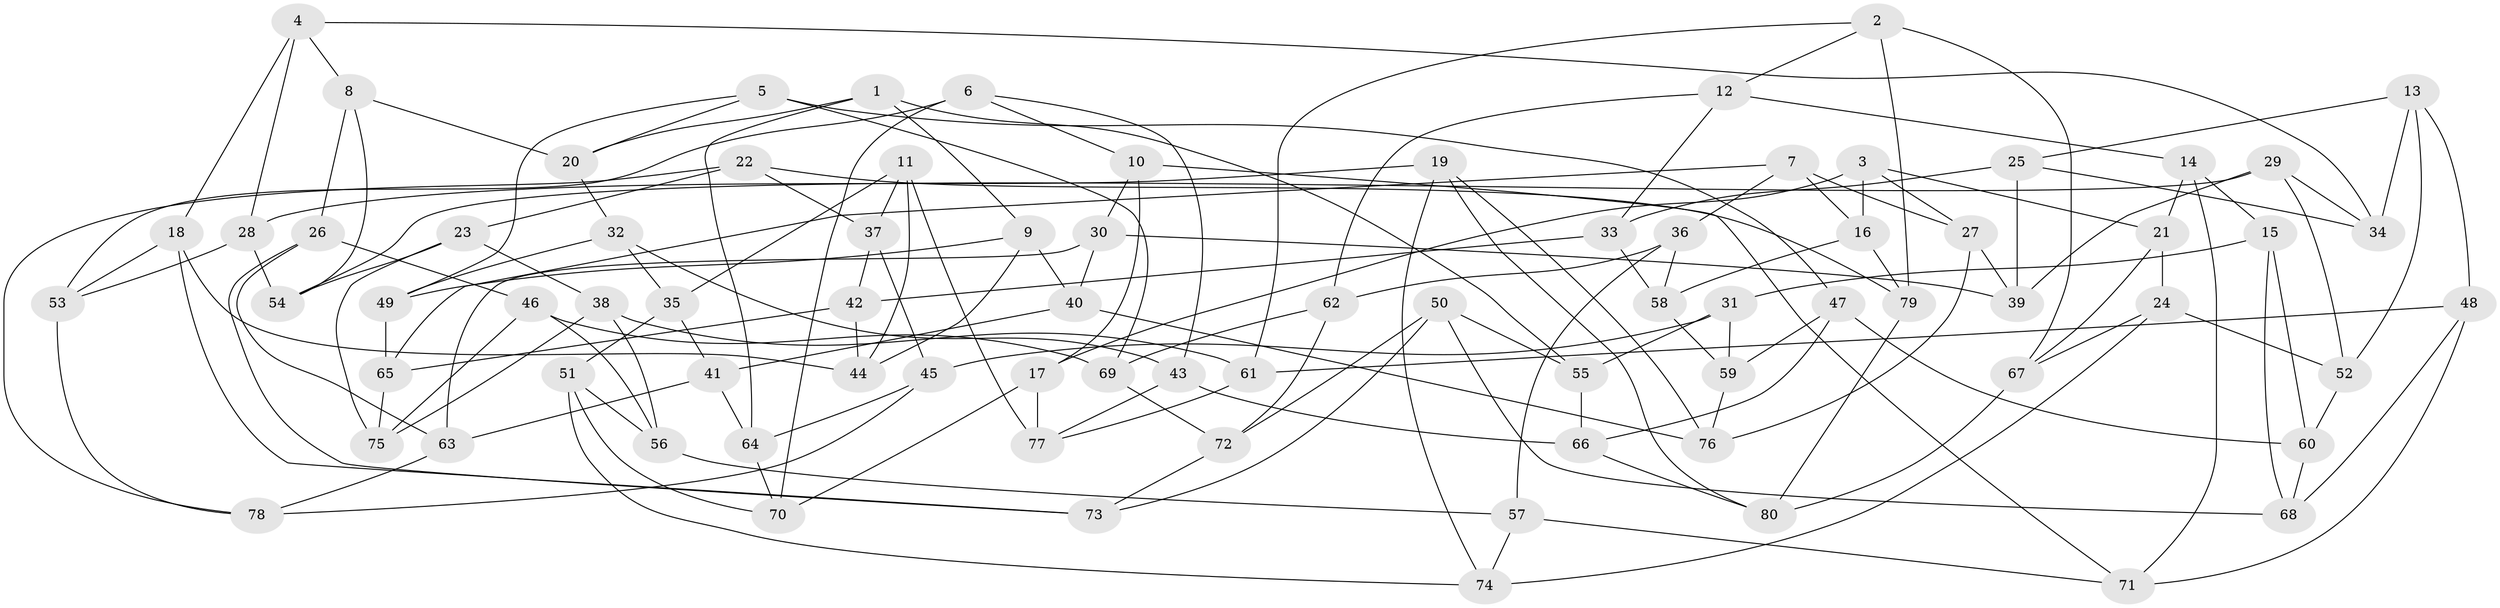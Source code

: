 // Generated by graph-tools (version 1.1) at 2025/16/03/09/25 04:16:13]
// undirected, 80 vertices, 160 edges
graph export_dot {
graph [start="1"]
  node [color=gray90,style=filled];
  1;
  2;
  3;
  4;
  5;
  6;
  7;
  8;
  9;
  10;
  11;
  12;
  13;
  14;
  15;
  16;
  17;
  18;
  19;
  20;
  21;
  22;
  23;
  24;
  25;
  26;
  27;
  28;
  29;
  30;
  31;
  32;
  33;
  34;
  35;
  36;
  37;
  38;
  39;
  40;
  41;
  42;
  43;
  44;
  45;
  46;
  47;
  48;
  49;
  50;
  51;
  52;
  53;
  54;
  55;
  56;
  57;
  58;
  59;
  60;
  61;
  62;
  63;
  64;
  65;
  66;
  67;
  68;
  69;
  70;
  71;
  72;
  73;
  74;
  75;
  76;
  77;
  78;
  79;
  80;
  1 -- 64;
  1 -- 55;
  1 -- 20;
  1 -- 9;
  2 -- 61;
  2 -- 67;
  2 -- 79;
  2 -- 12;
  3 -- 21;
  3 -- 27;
  3 -- 17;
  3 -- 16;
  4 -- 8;
  4 -- 18;
  4 -- 28;
  4 -- 34;
  5 -- 69;
  5 -- 47;
  5 -- 49;
  5 -- 20;
  6 -- 70;
  6 -- 43;
  6 -- 10;
  6 -- 53;
  7 -- 36;
  7 -- 16;
  7 -- 27;
  7 -- 65;
  8 -- 26;
  8 -- 54;
  8 -- 20;
  9 -- 40;
  9 -- 49;
  9 -- 44;
  10 -- 17;
  10 -- 71;
  10 -- 30;
  11 -- 44;
  11 -- 37;
  11 -- 77;
  11 -- 35;
  12 -- 33;
  12 -- 14;
  12 -- 62;
  13 -- 52;
  13 -- 34;
  13 -- 48;
  13 -- 25;
  14 -- 15;
  14 -- 21;
  14 -- 71;
  15 -- 60;
  15 -- 68;
  15 -- 31;
  16 -- 79;
  16 -- 58;
  17 -- 77;
  17 -- 70;
  18 -- 73;
  18 -- 44;
  18 -- 53;
  19 -- 74;
  19 -- 76;
  19 -- 28;
  19 -- 80;
  20 -- 32;
  21 -- 67;
  21 -- 24;
  22 -- 23;
  22 -- 78;
  22 -- 79;
  22 -- 37;
  23 -- 54;
  23 -- 38;
  23 -- 75;
  24 -- 74;
  24 -- 52;
  24 -- 67;
  25 -- 33;
  25 -- 34;
  25 -- 39;
  26 -- 46;
  26 -- 63;
  26 -- 73;
  27 -- 39;
  27 -- 76;
  28 -- 54;
  28 -- 53;
  29 -- 34;
  29 -- 52;
  29 -- 39;
  29 -- 54;
  30 -- 40;
  30 -- 39;
  30 -- 63;
  31 -- 45;
  31 -- 55;
  31 -- 59;
  32 -- 43;
  32 -- 35;
  32 -- 49;
  33 -- 58;
  33 -- 42;
  35 -- 41;
  35 -- 51;
  36 -- 58;
  36 -- 62;
  36 -- 57;
  37 -- 42;
  37 -- 45;
  38 -- 56;
  38 -- 61;
  38 -- 75;
  40 -- 76;
  40 -- 41;
  41 -- 64;
  41 -- 63;
  42 -- 65;
  42 -- 44;
  43 -- 77;
  43 -- 66;
  45 -- 64;
  45 -- 78;
  46 -- 56;
  46 -- 75;
  46 -- 69;
  47 -- 59;
  47 -- 66;
  47 -- 60;
  48 -- 61;
  48 -- 68;
  48 -- 71;
  49 -- 65;
  50 -- 72;
  50 -- 73;
  50 -- 68;
  50 -- 55;
  51 -- 74;
  51 -- 56;
  51 -- 70;
  52 -- 60;
  53 -- 78;
  55 -- 66;
  56 -- 57;
  57 -- 71;
  57 -- 74;
  58 -- 59;
  59 -- 76;
  60 -- 68;
  61 -- 77;
  62 -- 69;
  62 -- 72;
  63 -- 78;
  64 -- 70;
  65 -- 75;
  66 -- 80;
  67 -- 80;
  69 -- 72;
  72 -- 73;
  79 -- 80;
}
